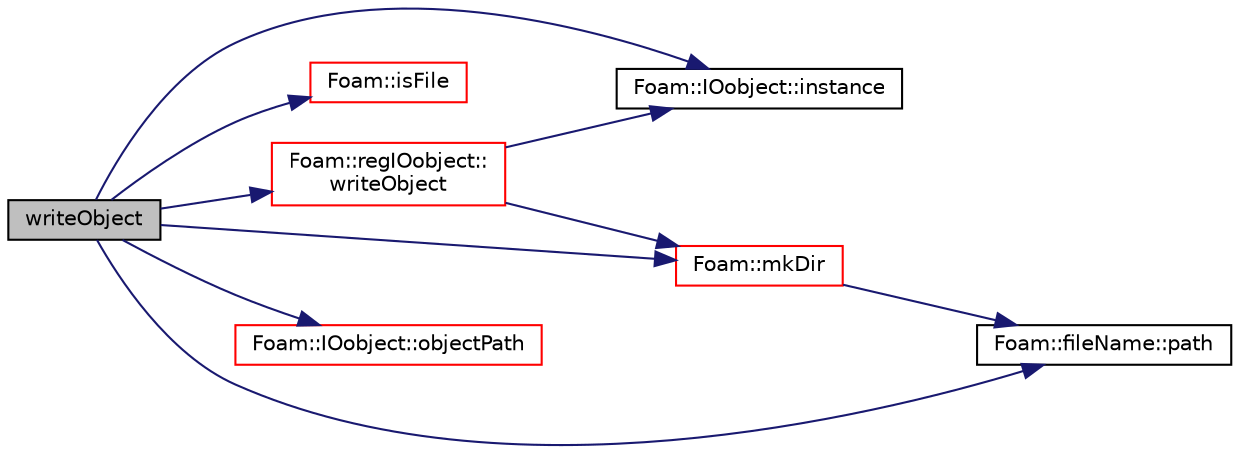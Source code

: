 digraph "writeObject"
{
  bgcolor="transparent";
  edge [fontname="Helvetica",fontsize="10",labelfontname="Helvetica",labelfontsize="10"];
  node [fontname="Helvetica",fontsize="10",shape=record];
  rankdir="LR";
  Node5217 [label="writeObject",height=0.2,width=0.4,color="black", fillcolor="grey75", style="filled", fontcolor="black"];
  Node5217 -> Node5218 [color="midnightblue",fontsize="10",style="solid",fontname="Helvetica"];
  Node5218 [label="Foam::IOobject::instance",height=0.2,width=0.4,color="black",URL="$a27249.html#acac6de003b420b848571b5064e50ed89"];
  Node5217 -> Node5219 [color="midnightblue",fontsize="10",style="solid",fontname="Helvetica"];
  Node5219 [label="Foam::isFile",height=0.2,width=0.4,color="red",URL="$a21851.html#a1cf13d004cf482571af182540a8d1526",tooltip="Does the name exist as a FILE in the file system? "];
  Node5217 -> Node5225 [color="midnightblue",fontsize="10",style="solid",fontname="Helvetica"];
  Node5225 [label="Foam::mkDir",height=0.2,width=0.4,color="red",URL="$a21851.html#a2ae410f2311adf94d66451b7423fdf4e",tooltip="Make a directory and return an error if it could not be created. "];
  Node5225 -> Node5275 [color="midnightblue",fontsize="10",style="solid",fontname="Helvetica"];
  Node5275 [label="Foam::fileName::path",height=0.2,width=0.4,color="black",URL="$a29541.html#abe7b9078c8e7356c6131b70a8f729372",tooltip="Return directory path name (part before last /) "];
  Node5217 -> Node5276 [color="midnightblue",fontsize="10",style="solid",fontname="Helvetica"];
  Node5276 [label="Foam::IOobject::objectPath",height=0.2,width=0.4,color="red",URL="$a27249.html#a3a7ece5c1251c6be1f7812d4dba5fb7a",tooltip="Return complete path + object name. "];
  Node5217 -> Node5275 [color="midnightblue",fontsize="10",style="solid",fontname="Helvetica"];
  Node5217 -> Node5487 [color="midnightblue",fontsize="10",style="solid",fontname="Helvetica"];
  Node5487 [label="Foam::regIOobject::\lwriteObject",height=0.2,width=0.4,color="red",URL="$a27441.html#ad29090f3bdbff43fd95fa2d856219b5f",tooltip="Write using given format, version and compression. "];
  Node5487 -> Node5218 [color="midnightblue",fontsize="10",style="solid",fontname="Helvetica"];
  Node5487 -> Node5225 [color="midnightblue",fontsize="10",style="solid",fontname="Helvetica"];
}

